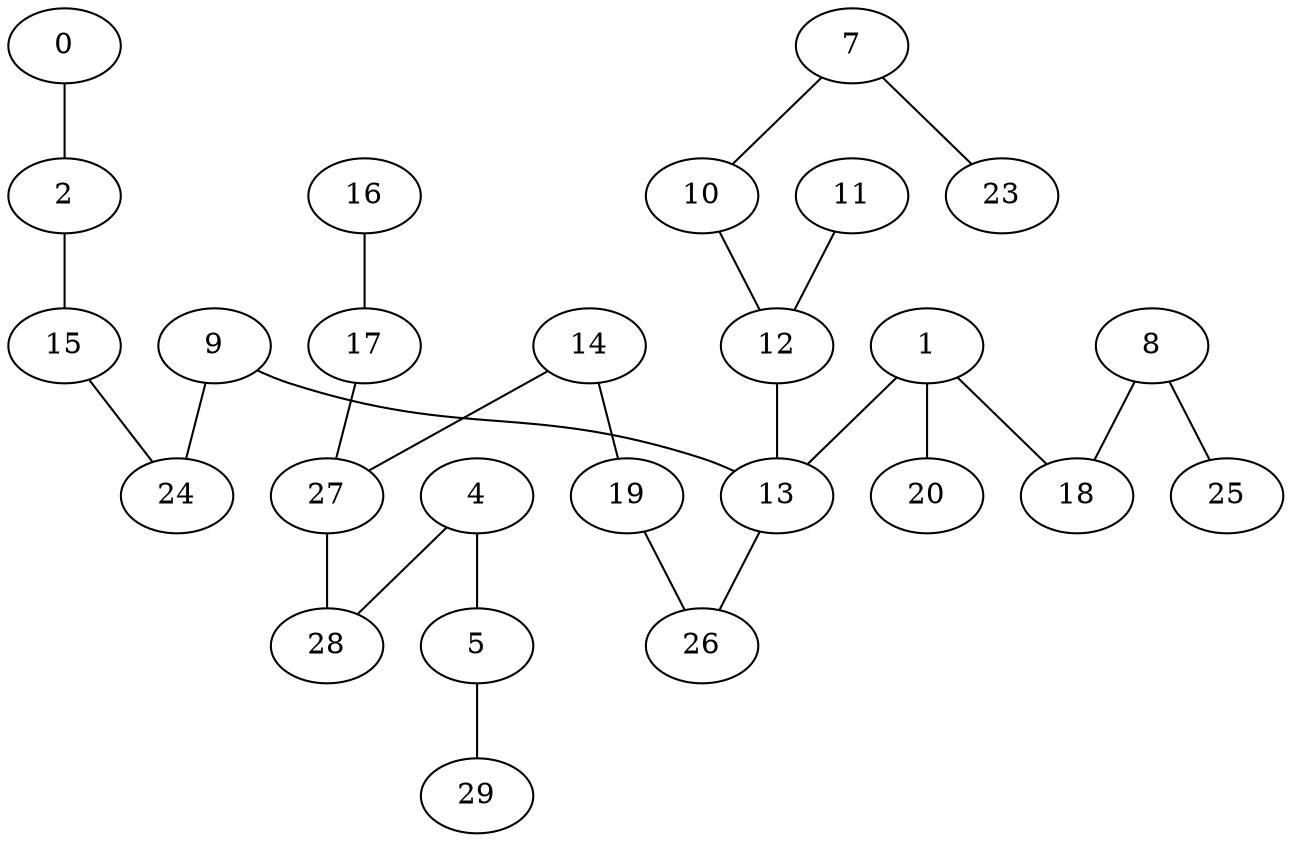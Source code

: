 graph {
  0;
  1;
  2;
  4;
  5;
  7;
  8;
  9;
  10;
  11;
  12;
  13;
  14;
  15;
  16;
  17;
  18;
  19;
  20;
  23;
  24;
  25;
  26;
  27;
  28;
  29;
  0 -- 2;
  1 -- 18;
  1 -- 20;
  1 -- 13;
  2 -- 15;
  4 -- 5;
  4 -- 28;
  5 -- 29;
  7 -- 23;
  7 -- 10;
  8 -- 18;
  8 -- 25;
  9 -- 24;
  9 -- 13;
  10 -- 12;
  11 -- 12;
  12 -- 13;
  13 -- 26;
  14 -- 19;
  14 -- 27;
  15 -- 24;
  16 -- 17;
  17 -- 27;
  19 -- 26;
  27 -- 28;
}